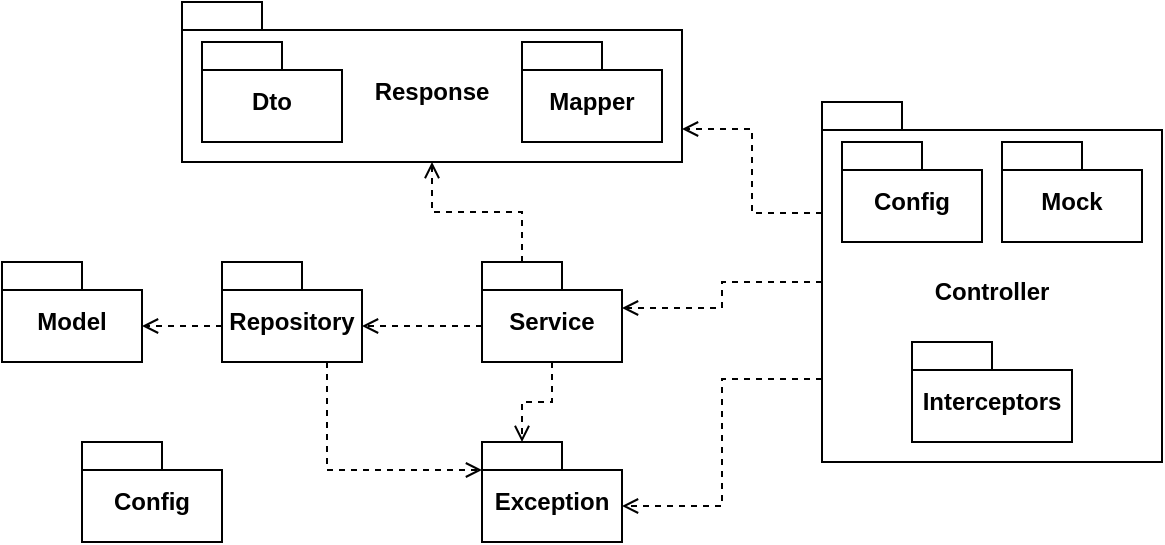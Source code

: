 <mxfile version="26.0.3">
  <diagram name="Page-1" id="b5b7bab2-c9e2-2cf4-8b2a-24fd1a2a6d21">
    <mxGraphModel dx="1434" dy="738" grid="1" gridSize="10" guides="1" tooltips="1" connect="1" arrows="1" fold="1" page="1" pageScale="1" pageWidth="827" pageHeight="1169" background="none" math="0" shadow="0">
      <root>
        <mxCell id="0" />
        <mxCell id="1" parent="0" />
        <mxCell id="UCEHGbMYzUQaj6lssGZn-2" value="Model" style="shape=folder;fontStyle=1;spacingTop=10;tabWidth=40;tabHeight=14;tabPosition=left;html=1;whiteSpace=wrap;" vertex="1" parent="1">
          <mxGeometry x="40" y="460" width="70" height="50" as="geometry" />
        </mxCell>
        <mxCell id="UCEHGbMYzUQaj6lssGZn-3" value="Repository" style="shape=folder;fontStyle=1;spacingTop=10;tabWidth=40;tabHeight=14;tabPosition=left;html=1;whiteSpace=wrap;" vertex="1" parent="1">
          <mxGeometry x="150" y="460" width="70" height="50" as="geometry" />
        </mxCell>
        <mxCell id="UCEHGbMYzUQaj6lssGZn-4" value="Controller" style="shape=folder;fontStyle=1;spacingTop=10;tabWidth=40;tabHeight=14;tabPosition=left;html=1;whiteSpace=wrap;" vertex="1" parent="1">
          <mxGeometry x="450" y="380" width="170" height="180" as="geometry" />
        </mxCell>
        <mxCell id="UCEHGbMYzUQaj6lssGZn-5" value="Service" style="shape=folder;fontStyle=1;spacingTop=10;tabWidth=40;tabHeight=14;tabPosition=left;html=1;whiteSpace=wrap;" vertex="1" parent="1">
          <mxGeometry x="280" y="460" width="70" height="50" as="geometry" />
        </mxCell>
        <mxCell id="UCEHGbMYzUQaj6lssGZn-6" value="Exception" style="shape=folder;fontStyle=1;spacingTop=10;tabWidth=40;tabHeight=14;tabPosition=left;html=1;whiteSpace=wrap;" vertex="1" parent="1">
          <mxGeometry x="280" y="550" width="70" height="50" as="geometry" />
        </mxCell>
        <mxCell id="UCEHGbMYzUQaj6lssGZn-7" value="Config" style="shape=folder;fontStyle=1;spacingTop=10;tabWidth=40;tabHeight=14;tabPosition=left;html=1;whiteSpace=wrap;" vertex="1" parent="1">
          <mxGeometry x="80" y="550" width="70" height="50" as="geometry" />
        </mxCell>
        <mxCell id="UCEHGbMYzUQaj6lssGZn-10" value="Config" style="shape=folder;fontStyle=1;spacingTop=10;tabWidth=40;tabHeight=14;tabPosition=left;html=1;whiteSpace=wrap;" vertex="1" parent="1">
          <mxGeometry x="460" y="400" width="70" height="50" as="geometry" />
        </mxCell>
        <mxCell id="UCEHGbMYzUQaj6lssGZn-11" value="Mock" style="shape=folder;fontStyle=1;spacingTop=10;tabWidth=40;tabHeight=14;tabPosition=left;html=1;whiteSpace=wrap;" vertex="1" parent="1">
          <mxGeometry x="540" y="400" width="70" height="50" as="geometry" />
        </mxCell>
        <mxCell id="UCEHGbMYzUQaj6lssGZn-12" value="Interceptors" style="shape=folder;fontStyle=1;spacingTop=10;tabWidth=40;tabHeight=14;tabPosition=left;html=1;whiteSpace=wrap;" vertex="1" parent="1">
          <mxGeometry x="495" y="500" width="80" height="50" as="geometry" />
        </mxCell>
        <mxCell id="UCEHGbMYzUQaj6lssGZn-16" style="edgeStyle=orthogonalEdgeStyle;rounded=0;orthogonalLoop=1;jettySize=auto;html=1;exitX=0;exitY=0;exitDx=0;exitDy=32;exitPerimeter=0;entryX=0;entryY=0;entryDx=70;entryDy=32;entryPerimeter=0;dashed=1;endArrow=open;endFill=0;" edge="1" parent="1" source="UCEHGbMYzUQaj6lssGZn-3" target="UCEHGbMYzUQaj6lssGZn-2">
          <mxGeometry relative="1" as="geometry" />
        </mxCell>
        <mxCell id="UCEHGbMYzUQaj6lssGZn-18" style="edgeStyle=orthogonalEdgeStyle;rounded=0;orthogonalLoop=1;jettySize=auto;html=1;exitX=0;exitY=0;exitDx=0;exitDy=32;exitPerimeter=0;entryX=0;entryY=0;entryDx=70;entryDy=32;entryPerimeter=0;endArrow=open;endFill=0;dashed=1;" edge="1" parent="1" source="UCEHGbMYzUQaj6lssGZn-5" target="UCEHGbMYzUQaj6lssGZn-3">
          <mxGeometry relative="1" as="geometry" />
        </mxCell>
        <mxCell id="UCEHGbMYzUQaj6lssGZn-19" style="edgeStyle=orthogonalEdgeStyle;rounded=0;orthogonalLoop=1;jettySize=auto;html=1;exitX=0.5;exitY=1;exitDx=0;exitDy=0;exitPerimeter=0;entryX=0;entryY=0;entryDx=20;entryDy=0;entryPerimeter=0;dashed=1;endArrow=open;endFill=0;" edge="1" parent="1" source="UCEHGbMYzUQaj6lssGZn-5" target="UCEHGbMYzUQaj6lssGZn-6">
          <mxGeometry relative="1" as="geometry" />
        </mxCell>
        <mxCell id="UCEHGbMYzUQaj6lssGZn-22" style="edgeStyle=orthogonalEdgeStyle;rounded=0;orthogonalLoop=1;jettySize=auto;html=1;entryX=0;entryY=0;entryDx=70;entryDy=23;entryPerimeter=0;dashed=1;endArrow=open;endFill=0;" edge="1" parent="1" source="UCEHGbMYzUQaj6lssGZn-4" target="UCEHGbMYzUQaj6lssGZn-5">
          <mxGeometry relative="1" as="geometry" />
        </mxCell>
        <mxCell id="UCEHGbMYzUQaj6lssGZn-23" style="edgeStyle=orthogonalEdgeStyle;rounded=0;orthogonalLoop=1;jettySize=auto;html=1;exitX=0;exitY=0;exitDx=0;exitDy=138.5;exitPerimeter=0;entryX=0;entryY=0;entryDx=70;entryDy=32;entryPerimeter=0;dashed=1;endArrow=open;endFill=0;" edge="1" parent="1" source="UCEHGbMYzUQaj6lssGZn-4" target="UCEHGbMYzUQaj6lssGZn-6">
          <mxGeometry relative="1" as="geometry" />
        </mxCell>
        <mxCell id="UCEHGbMYzUQaj6lssGZn-26" value="Response" style="shape=folder;fontStyle=1;spacingTop=10;tabWidth=40;tabHeight=14;tabPosition=left;html=1;whiteSpace=wrap;" vertex="1" parent="1">
          <mxGeometry x="130" y="330" width="250" height="80" as="geometry" />
        </mxCell>
        <mxCell id="UCEHGbMYzUQaj6lssGZn-8" value="Mapper" style="shape=folder;fontStyle=1;spacingTop=10;tabWidth=40;tabHeight=14;tabPosition=left;html=1;whiteSpace=wrap;" vertex="1" parent="1">
          <mxGeometry x="300" y="350" width="70" height="50" as="geometry" />
        </mxCell>
        <mxCell id="UCEHGbMYzUQaj6lssGZn-9" value="Dto" style="shape=folder;fontStyle=1;spacingTop=10;tabWidth=40;tabHeight=14;tabPosition=left;html=1;whiteSpace=wrap;" vertex="1" parent="1">
          <mxGeometry x="140" y="350" width="70" height="50" as="geometry" />
        </mxCell>
        <mxCell id="UCEHGbMYzUQaj6lssGZn-27" style="edgeStyle=orthogonalEdgeStyle;rounded=0;orthogonalLoop=1;jettySize=auto;html=1;exitX=0;exitY=0;exitDx=20;exitDy=0;exitPerimeter=0;entryX=0.5;entryY=1;entryDx=0;entryDy=0;entryPerimeter=0;dashed=1;endArrow=open;endFill=0;" edge="1" parent="1" source="UCEHGbMYzUQaj6lssGZn-5" target="UCEHGbMYzUQaj6lssGZn-26">
          <mxGeometry relative="1" as="geometry" />
        </mxCell>
        <mxCell id="UCEHGbMYzUQaj6lssGZn-28" style="edgeStyle=orthogonalEdgeStyle;rounded=0;orthogonalLoop=1;jettySize=auto;html=1;exitX=0;exitY=0;exitDx=0;exitDy=55.5;exitPerimeter=0;entryX=0;entryY=0;entryDx=250;entryDy=63.5;entryPerimeter=0;dashed=1;endArrow=open;endFill=0;" edge="1" parent="1" source="UCEHGbMYzUQaj6lssGZn-4" target="UCEHGbMYzUQaj6lssGZn-26">
          <mxGeometry relative="1" as="geometry" />
        </mxCell>
        <mxCell id="UCEHGbMYzUQaj6lssGZn-29" style="edgeStyle=orthogonalEdgeStyle;rounded=0;orthogonalLoop=1;jettySize=auto;html=1;exitX=0.75;exitY=1;exitDx=0;exitDy=0;exitPerimeter=0;entryX=0;entryY=0;entryDx=0;entryDy=14;entryPerimeter=0;dashed=1;endArrow=open;endFill=0;" edge="1" parent="1" source="UCEHGbMYzUQaj6lssGZn-3" target="UCEHGbMYzUQaj6lssGZn-6">
          <mxGeometry relative="1" as="geometry" />
        </mxCell>
      </root>
    </mxGraphModel>
  </diagram>
</mxfile>
